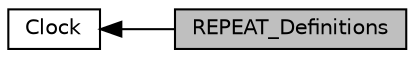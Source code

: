 digraph "REPEAT_Definitions"
{
  edge [fontname="Helvetica",fontsize="10",labelfontname="Helvetica",labelfontsize="10"];
  node [fontname="Helvetica",fontsize="10",shape=record];
  rankdir=LR;
  Node1 [label="Clock",height=0.2,width=0.4,color="black", fillcolor="white", style="filled",URL="$group___clock.html",tooltip="Clock driver modules. "];
  Node0 [label="REPEAT_Definitions",height=0.2,width=0.4,color="black", fillcolor="grey75", style="filled", fontcolor="black"];
  Node1->Node0 [shape=plaintext, dir="back", style="solid"];
}
